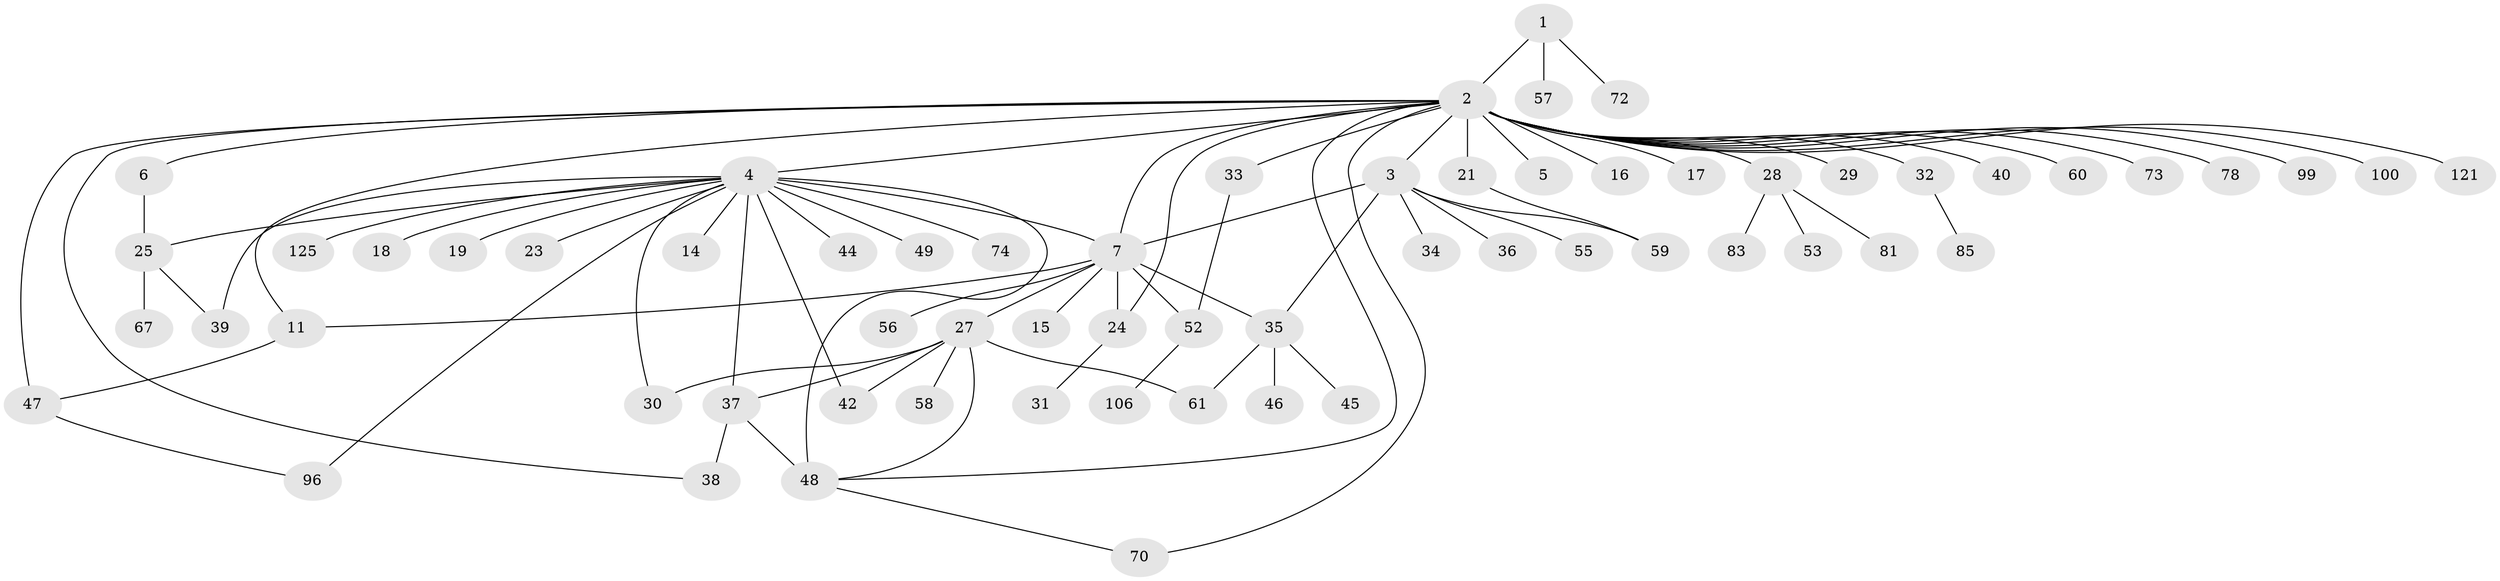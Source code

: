 // original degree distribution, {3: 0.07874015748031496, 28: 0.007874015748031496, 10: 0.007874015748031496, 14: 0.007874015748031496, 2: 0.25196850393700787, 11: 0.007874015748031496, 1: 0.5275590551181102, 7: 0.023622047244094488, 5: 0.023622047244094488, 4: 0.047244094488188976, 9: 0.015748031496062992}
// Generated by graph-tools (version 1.1) at 2025/14/03/09/25 04:14:35]
// undirected, 63 vertices, 82 edges
graph export_dot {
graph [start="1"]
  node [color=gray90,style=filled];
  1;
  2;
  3 [super="+108+120+88+26+9+8+10"];
  4 [super="+13+20+12"];
  5 [super="+50"];
  6 [super="+68"];
  7 [super="+63+22+95+71"];
  11 [super="+127+115"];
  14 [super="+92+122+80"];
  15;
  16 [super="+51"];
  17;
  18;
  19;
  21 [super="+43"];
  23 [super="+75+84"];
  24 [super="+41+114"];
  25 [super="+91"];
  27;
  28;
  29;
  30;
  31;
  32;
  33;
  34;
  35;
  36 [super="+123"];
  37 [super="+89+126+119+90+112+65"];
  38;
  39;
  40;
  42;
  44;
  45;
  46;
  47 [super="+98+116"];
  48 [super="+64+69+118+77+86"];
  49 [super="+62+101"];
  52;
  53;
  55;
  56;
  57 [super="+105"];
  58;
  59;
  60;
  61;
  67;
  70 [super="+111"];
  72;
  73;
  74 [super="+107"];
  78;
  81;
  83;
  85;
  96 [super="+102+103"];
  99;
  100;
  106;
  121;
  125;
  1 -- 2;
  1 -- 57;
  1 -- 72;
  2 -- 3 [weight=2];
  2 -- 4 [weight=2];
  2 -- 5;
  2 -- 6;
  2 -- 7;
  2 -- 11;
  2 -- 16;
  2 -- 17;
  2 -- 21;
  2 -- 28;
  2 -- 29;
  2 -- 32;
  2 -- 33;
  2 -- 38;
  2 -- 40;
  2 -- 47;
  2 -- 48;
  2 -- 60;
  2 -- 70;
  2 -- 73;
  2 -- 78;
  2 -- 99;
  2 -- 100;
  2 -- 121;
  2 -- 24;
  3 -- 59;
  3 -- 55;
  3 -- 7;
  3 -- 34;
  3 -- 35;
  3 -- 36;
  4 -- 14;
  4 -- 19;
  4 -- 30;
  4 -- 37;
  4 -- 39;
  4 -- 44;
  4 -- 48 [weight=2];
  4 -- 125;
  4 -- 18;
  4 -- 23 [weight=2];
  4 -- 7 [weight=2];
  4 -- 96;
  4 -- 49;
  4 -- 74;
  4 -- 25;
  4 -- 42;
  6 -- 25;
  7 -- 15;
  7 -- 24;
  7 -- 27;
  7 -- 35;
  7 -- 52;
  7 -- 56;
  7 -- 11;
  11 -- 47;
  21 -- 59;
  24 -- 31;
  25 -- 39;
  25 -- 67;
  27 -- 30;
  27 -- 37;
  27 -- 42;
  27 -- 58;
  27 -- 61;
  27 -- 48;
  28 -- 53;
  28 -- 81;
  28 -- 83;
  32 -- 85;
  33 -- 52;
  35 -- 45;
  35 -- 46;
  35 -- 61;
  37 -- 38;
  37 -- 48;
  47 -- 96;
  48 -- 70;
  52 -- 106;
}

